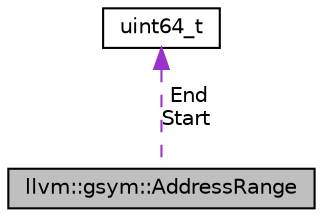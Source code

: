 digraph "llvm::gsym::AddressRange"
{
 // LATEX_PDF_SIZE
  bgcolor="transparent";
  edge [fontname="Helvetica",fontsize="10",labelfontname="Helvetica",labelfontsize="10"];
  node [fontname="Helvetica",fontsize="10",shape="box"];
  Node1 [label="llvm::gsym::AddressRange",height=0.2,width=0.4,color="black", fillcolor="grey75", style="filled", fontcolor="black",tooltip="A class that represents an address range."];
  Node2 -> Node1 [dir="back",color="darkorchid3",fontsize="10",style="dashed",label=" End\nStart" ,fontname="Helvetica"];
  Node2 [label="uint64_t",height=0.2,width=0.4,color="black",tooltip=" "];
}
